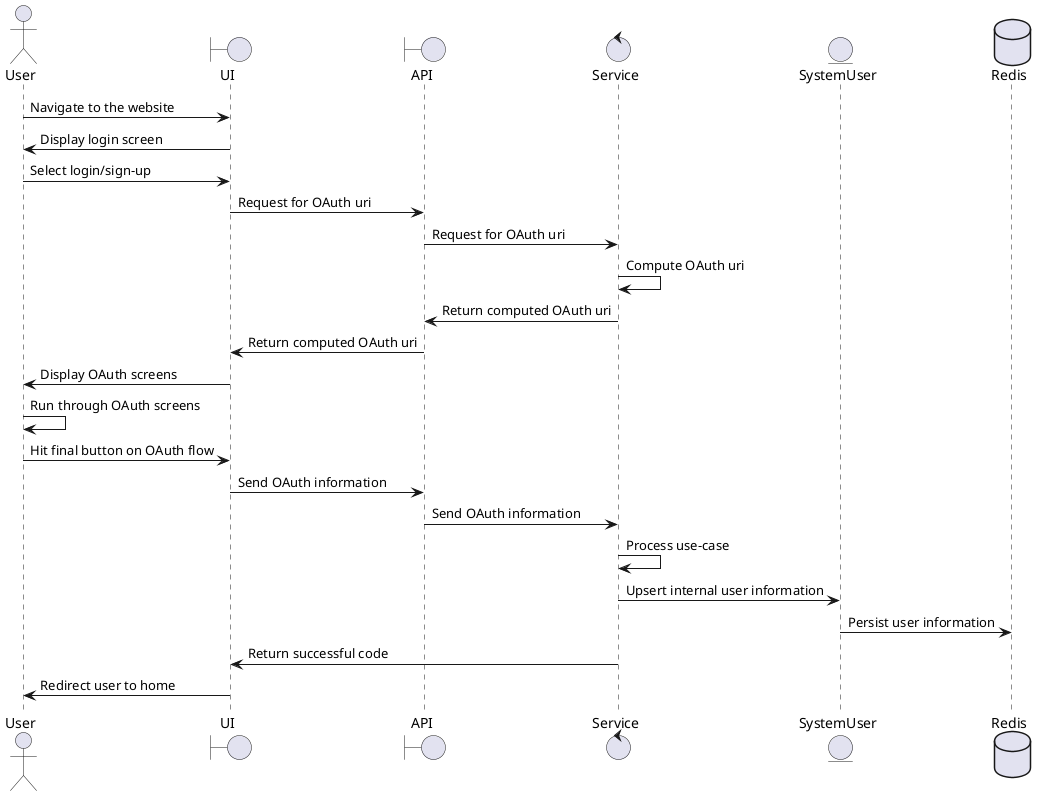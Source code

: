 @startuml

actor User as user
boundary UI as ui
boundary API as api
control Service as service
entity SystemUser as su
database Redis as redis

user -> ui: Navigate to the website
ui -> user: Display login screen
user -> ui: Select login/sign-up
ui -> api: Request for OAuth uri
api -> service: Request for OAuth uri
service -> service: Compute OAuth uri
service -> api: Return computed OAuth uri
api -> ui: Return computed OAuth uri
ui -> user: Display OAuth screens
user -> user: Run through OAuth screens
user -> ui: Hit final button on OAuth flow
ui -> api: Send OAuth information
api -> service: Send OAuth information
service -> service: Process use-case
service -> su: Upsert internal user information
su -> redis: Persist user information
service -> ui: Return successful code
ui -> user: Redirect user to home

@enduml

